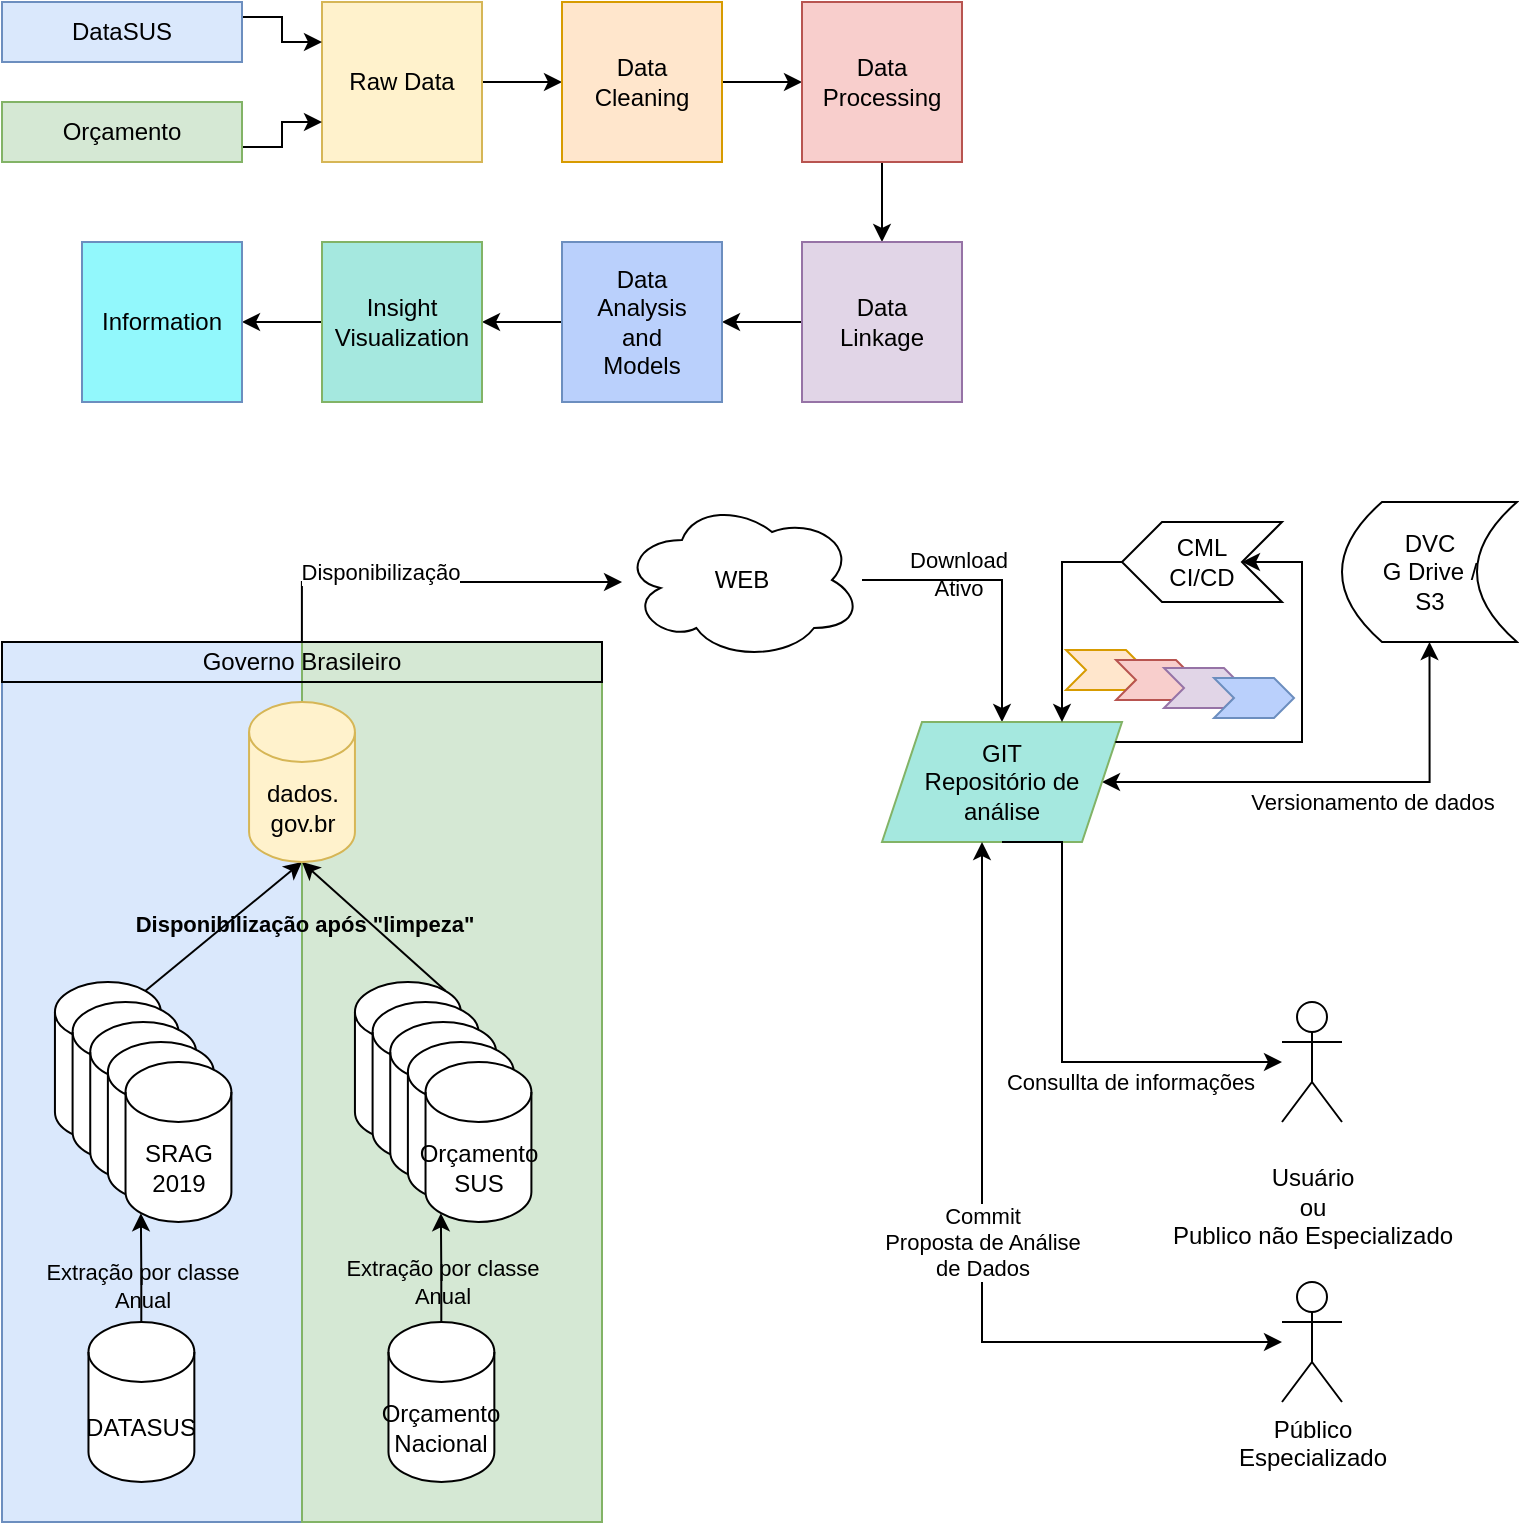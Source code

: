 <mxfile version="14.3.1" type="github">
  <diagram id="cR6eM57TjAWOwceu9IVB" name="Page-1">
    <mxGraphModel dx="965" dy="515" grid="1" gridSize="10" guides="1" tooltips="1" connect="1" arrows="1" fold="1" page="1" pageScale="1" pageWidth="827" pageHeight="1169" math="0" shadow="0">
      <root>
        <mxCell id="0" />
        <mxCell id="1" parent="0" />
        <mxCell id="pJNdu7DWpGGxyWSst-UV-15" style="edgeStyle=orthogonalEdgeStyle;rounded=0;orthogonalLoop=1;jettySize=auto;html=1;exitX=1;exitY=0.5;exitDx=0;exitDy=0;entryX=0;entryY=0.5;entryDx=0;entryDy=0;" parent="1" source="pJNdu7DWpGGxyWSst-UV-1" target="pJNdu7DWpGGxyWSst-UV-2" edge="1">
          <mxGeometry relative="1" as="geometry" />
        </mxCell>
        <mxCell id="pJNdu7DWpGGxyWSst-UV-1" value="Raw Data" style="whiteSpace=wrap;html=1;aspect=fixed;fillColor=#fff2cc;strokeColor=#d6b656;" parent="1" vertex="1">
          <mxGeometry x="200" y="40" width="80" height="80" as="geometry" />
        </mxCell>
        <mxCell id="pJNdu7DWpGGxyWSst-UV-16" style="edgeStyle=orthogonalEdgeStyle;rounded=0;orthogonalLoop=1;jettySize=auto;html=1;exitX=1;exitY=0.5;exitDx=0;exitDy=0;entryX=0;entryY=0.5;entryDx=0;entryDy=0;" parent="1" source="pJNdu7DWpGGxyWSst-UV-2" target="pJNdu7DWpGGxyWSst-UV-3" edge="1">
          <mxGeometry relative="1" as="geometry" />
        </mxCell>
        <mxCell id="pJNdu7DWpGGxyWSst-UV-2" value="Data&lt;br&gt;Cleaning" style="whiteSpace=wrap;html=1;aspect=fixed;fillColor=#ffe6cc;strokeColor=#d79b00;" parent="1" vertex="1">
          <mxGeometry x="320" y="40" width="80" height="80" as="geometry" />
        </mxCell>
        <mxCell id="pJNdu7DWpGGxyWSst-UV-17" style="edgeStyle=orthogonalEdgeStyle;rounded=0;orthogonalLoop=1;jettySize=auto;html=1;exitX=0.5;exitY=1;exitDx=0;exitDy=0;entryX=0.5;entryY=0;entryDx=0;entryDy=0;" parent="1" source="pJNdu7DWpGGxyWSst-UV-3" target="pJNdu7DWpGGxyWSst-UV-4" edge="1">
          <mxGeometry relative="1" as="geometry" />
        </mxCell>
        <mxCell id="pJNdu7DWpGGxyWSst-UV-3" value="Data&lt;br&gt;Processing" style="whiteSpace=wrap;html=1;aspect=fixed;fillColor=#f8cecc;strokeColor=#b85450;" parent="1" vertex="1">
          <mxGeometry x="440" y="40" width="80" height="80" as="geometry" />
        </mxCell>
        <mxCell id="pJNdu7DWpGGxyWSst-UV-18" style="edgeStyle=orthogonalEdgeStyle;rounded=0;orthogonalLoop=1;jettySize=auto;html=1;exitX=0;exitY=0.5;exitDx=0;exitDy=0;entryX=1;entryY=0.5;entryDx=0;entryDy=0;" parent="1" source="pJNdu7DWpGGxyWSst-UV-4" target="pJNdu7DWpGGxyWSst-UV-5" edge="1">
          <mxGeometry relative="1" as="geometry" />
        </mxCell>
        <mxCell id="pJNdu7DWpGGxyWSst-UV-4" value="Data&lt;br&gt;Linkage" style="whiteSpace=wrap;html=1;aspect=fixed;fillColor=#e1d5e7;strokeColor=#9673a6;" parent="1" vertex="1">
          <mxGeometry x="440" y="160" width="80" height="80" as="geometry" />
        </mxCell>
        <mxCell id="pJNdu7DWpGGxyWSst-UV-19" style="edgeStyle=orthogonalEdgeStyle;rounded=0;orthogonalLoop=1;jettySize=auto;html=1;exitX=0;exitY=0.5;exitDx=0;exitDy=0;entryX=1;entryY=0.5;entryDx=0;entryDy=0;" parent="1" source="pJNdu7DWpGGxyWSst-UV-5" target="pJNdu7DWpGGxyWSst-UV-6" edge="1">
          <mxGeometry relative="1" as="geometry" />
        </mxCell>
        <mxCell id="pJNdu7DWpGGxyWSst-UV-5" value="Data&lt;br&gt;Analysis&lt;br&gt;and&lt;br&gt;Models" style="whiteSpace=wrap;html=1;aspect=fixed;strokeColor=#6c8ebf;fillColor=#BAD0FC;" parent="1" vertex="1">
          <mxGeometry x="320" y="160" width="80" height="80" as="geometry" />
        </mxCell>
        <mxCell id="pJNdu7DWpGGxyWSst-UV-20" style="edgeStyle=orthogonalEdgeStyle;rounded=0;orthogonalLoop=1;jettySize=auto;html=1;exitX=0;exitY=0.5;exitDx=0;exitDy=0;entryX=1;entryY=0.5;entryDx=0;entryDy=0;" parent="1" source="pJNdu7DWpGGxyWSst-UV-6" target="pJNdu7DWpGGxyWSst-UV-7" edge="1">
          <mxGeometry relative="1" as="geometry" />
        </mxCell>
        <mxCell id="pJNdu7DWpGGxyWSst-UV-6" value="Insight&lt;br&gt;Visualization" style="whiteSpace=wrap;html=1;aspect=fixed;strokeColor=#82b366;fillColor=#A5E8DF;" parent="1" vertex="1">
          <mxGeometry x="200" y="160" width="80" height="80" as="geometry" />
        </mxCell>
        <mxCell id="pJNdu7DWpGGxyWSst-UV-7" value="Information" style="whiteSpace=wrap;html=1;aspect=fixed;strokeColor=#6c8ebf;fillColor=#92F8FC;" parent="1" vertex="1">
          <mxGeometry x="80" y="160" width="80" height="80" as="geometry" />
        </mxCell>
        <mxCell id="pJNdu7DWpGGxyWSst-UV-11" style="edgeStyle=orthogonalEdgeStyle;rounded=0;orthogonalLoop=1;jettySize=auto;html=1;exitX=1;exitY=0.25;exitDx=0;exitDy=0;entryX=0;entryY=0.25;entryDx=0;entryDy=0;" parent="1" source="pJNdu7DWpGGxyWSst-UV-8" target="pJNdu7DWpGGxyWSst-UV-1" edge="1">
          <mxGeometry relative="1" as="geometry" />
        </mxCell>
        <mxCell id="pJNdu7DWpGGxyWSst-UV-8" value="DataSUS" style="rounded=0;whiteSpace=wrap;html=1;fillColor=#dae8fc;strokeColor=#6c8ebf;" parent="1" vertex="1">
          <mxGeometry x="40" y="40" width="120" height="30" as="geometry" />
        </mxCell>
        <mxCell id="pJNdu7DWpGGxyWSst-UV-14" style="edgeStyle=orthogonalEdgeStyle;rounded=0;orthogonalLoop=1;jettySize=auto;html=1;exitX=1;exitY=0.75;exitDx=0;exitDy=0;entryX=0;entryY=0.75;entryDx=0;entryDy=0;" parent="1" source="pJNdu7DWpGGxyWSst-UV-9" target="pJNdu7DWpGGxyWSst-UV-1" edge="1">
          <mxGeometry relative="1" as="geometry" />
        </mxCell>
        <mxCell id="pJNdu7DWpGGxyWSst-UV-9" value="Orçamento" style="rounded=0;whiteSpace=wrap;html=1;fillColor=#d5e8d4;strokeColor=#82b366;" parent="1" vertex="1">
          <mxGeometry x="40" y="90" width="120" height="30" as="geometry" />
        </mxCell>
        <mxCell id="KzeTMVzZflad72ISr7Ri-3" value="" style="edgeStyle=orthogonalEdgeStyle;rounded=0;orthogonalLoop=1;jettySize=auto;html=1;" edge="1" parent="1" source="KzeTMVzZflad72ISr7Ri-1" target="KzeTMVzZflad72ISr7Ri-2">
          <mxGeometry relative="1" as="geometry">
            <Array as="points">
              <mxPoint x="190" y="330" />
            </Array>
          </mxGeometry>
        </mxCell>
        <mxCell id="KzeTMVzZflad72ISr7Ri-45" value="Disponibilização" style="edgeLabel;html=1;align=center;verticalAlign=middle;resizable=0;points=[];" vertex="1" connectable="0" parent="KzeTMVzZflad72ISr7Ri-3">
          <mxGeometry x="-0.105" y="5" relative="1" as="geometry">
            <mxPoint as="offset" />
          </mxGeometry>
        </mxCell>
        <mxCell id="KzeTMVzZflad72ISr7Ri-26" style="edgeStyle=orthogonalEdgeStyle;rounded=0;orthogonalLoop=1;jettySize=auto;html=1;" edge="1" parent="1" source="KzeTMVzZflad72ISr7Ri-2" target="KzeTMVzZflad72ISr7Ri-25">
          <mxGeometry relative="1" as="geometry" />
        </mxCell>
        <mxCell id="KzeTMVzZflad72ISr7Ri-29" value="Download&lt;br&gt;Ativo" style="edgeLabel;html=1;align=center;verticalAlign=middle;resizable=0;points=[];labelBackgroundColor=none;" vertex="1" connectable="0" parent="KzeTMVzZflad72ISr7Ri-26">
          <mxGeometry x="-0.325" y="3" relative="1" as="geometry">
            <mxPoint as="offset" />
          </mxGeometry>
        </mxCell>
        <mxCell id="KzeTMVzZflad72ISr7Ri-2" value="WEB" style="ellipse;shape=cloud;whiteSpace=wrap;html=1;" vertex="1" parent="1">
          <mxGeometry x="350" y="289" width="120" height="80" as="geometry" />
        </mxCell>
        <mxCell id="KzeTMVzZflad72ISr7Ri-24" value="DVC&lt;br&gt;G Drive /&lt;br&gt;S3" style="shape=dataStorage;whiteSpace=wrap;html=1;fixedSize=1;strokeColor=#000000;fillColor=none;" vertex="1" parent="1">
          <mxGeometry x="710" y="290" width="87.5" height="70" as="geometry" />
        </mxCell>
        <mxCell id="KzeTMVzZflad72ISr7Ri-27" style="edgeStyle=orthogonalEdgeStyle;rounded=0;orthogonalLoop=1;jettySize=auto;html=1;entryX=0.5;entryY=1;entryDx=0;entryDy=0;startArrow=classic;startFill=1;" edge="1" parent="1" source="KzeTMVzZflad72ISr7Ri-25" target="KzeTMVzZflad72ISr7Ri-24">
          <mxGeometry relative="1" as="geometry" />
        </mxCell>
        <mxCell id="KzeTMVzZflad72ISr7Ri-28" value="Versionamento de dados" style="edgeLabel;html=1;align=center;verticalAlign=middle;resizable=0;points=[];" vertex="1" connectable="0" parent="KzeTMVzZflad72ISr7Ri-27">
          <mxGeometry x="-0.043" y="3" relative="1" as="geometry">
            <mxPoint x="23" y="13" as="offset" />
          </mxGeometry>
        </mxCell>
        <mxCell id="KzeTMVzZflad72ISr7Ri-25" value="GIT&lt;br&gt;Repositório de análise" style="shape=parallelogram;perimeter=parallelogramPerimeter;whiteSpace=wrap;html=1;fixedSize=1;strokeColor=#82B366;fillColor=#A5E8DF;" vertex="1" parent="1">
          <mxGeometry x="480" y="400" width="120" height="60" as="geometry" />
        </mxCell>
        <mxCell id="KzeTMVzZflad72ISr7Ri-32" value="Consullta de informações" style="edgeStyle=orthogonalEdgeStyle;rounded=0;orthogonalLoop=1;jettySize=auto;html=1;entryX=0.5;entryY=1;entryDx=0;entryDy=0;startArrow=classic;startFill=1;endArrow=none;endFill=0;" edge="1" parent="1" source="KzeTMVzZflad72ISr7Ri-30" target="KzeTMVzZflad72ISr7Ri-25">
          <mxGeometry x="-0.391" y="10" relative="1" as="geometry">
            <Array as="points">
              <mxPoint x="570" y="570" />
              <mxPoint x="570" y="460" />
            </Array>
            <mxPoint as="offset" />
          </mxGeometry>
        </mxCell>
        <mxCell id="KzeTMVzZflad72ISr7Ri-30" value="&lt;br&gt;Usuário&lt;br&gt;ou&lt;br&gt;Publico não Especializado" style="shape=umlActor;verticalLabelPosition=bottom;verticalAlign=top;html=1;outlineConnect=0;strokeColor=#000000;fillColor=none;" vertex="1" parent="1">
          <mxGeometry x="680" y="540" width="30" height="60" as="geometry" />
        </mxCell>
        <mxCell id="KzeTMVzZflad72ISr7Ri-35" value="Commit&lt;br&gt;Proposta de Análise&lt;br&gt;de Dados" style="edgeStyle=orthogonalEdgeStyle;rounded=0;orthogonalLoop=1;jettySize=auto;html=1;startArrow=classic;startFill=1;" edge="1" parent="1" source="KzeTMVzZflad72ISr7Ri-31" target="KzeTMVzZflad72ISr7Ri-25">
          <mxGeometry relative="1" as="geometry">
            <Array as="points">
              <mxPoint x="530" y="710" />
            </Array>
          </mxGeometry>
        </mxCell>
        <mxCell id="KzeTMVzZflad72ISr7Ri-31" value="Público&lt;br&gt;Especializado" style="shape=umlActor;verticalLabelPosition=bottom;verticalAlign=top;html=1;outlineConnect=0;strokeColor=#000000;fillColor=none;" vertex="1" parent="1">
          <mxGeometry x="680" y="680" width="30" height="60" as="geometry" />
        </mxCell>
        <mxCell id="KzeTMVzZflad72ISr7Ri-37" style="edgeStyle=orthogonalEdgeStyle;rounded=0;orthogonalLoop=1;jettySize=auto;html=1;entryX=0.75;entryY=0;entryDx=0;entryDy=0;startArrow=none;startFill=0;" edge="1" parent="1" source="KzeTMVzZflad72ISr7Ri-38" target="KzeTMVzZflad72ISr7Ri-25">
          <mxGeometry relative="1" as="geometry">
            <Array as="points">
              <mxPoint x="570" y="320" />
            </Array>
          </mxGeometry>
        </mxCell>
        <mxCell id="KzeTMVzZflad72ISr7Ri-38" value="CML&lt;br&gt;CI/CD" style="shape=step;perimeter=stepPerimeter;whiteSpace=wrap;html=1;fixedSize=1;strokeColor=#000000;fillColor=none;flipH=1;" vertex="1" parent="1">
          <mxGeometry x="600" y="300" width="80" height="40" as="geometry" />
        </mxCell>
        <mxCell id="KzeTMVzZflad72ISr7Ri-39" style="edgeStyle=orthogonalEdgeStyle;rounded=0;orthogonalLoop=1;jettySize=auto;html=1;startArrow=none;startFill=0;entryX=1;entryY=0.5;entryDx=0;entryDy=0;" edge="1" parent="1" source="KzeTMVzZflad72ISr7Ri-25" target="KzeTMVzZflad72ISr7Ri-38">
          <mxGeometry relative="1" as="geometry">
            <mxPoint x="596.667" y="410" as="sourcePoint" />
            <mxPoint x="680" y="320" as="targetPoint" />
            <Array as="points">
              <mxPoint x="690" y="410" />
              <mxPoint x="690" y="320" />
            </Array>
          </mxGeometry>
        </mxCell>
        <mxCell id="KzeTMVzZflad72ISr7Ri-40" value="" style="shape=step;perimeter=stepPerimeter;whiteSpace=wrap;html=1;fixedSize=1;strokeColor=#d79b00;fillColor=#ffe6cc;size=10;" vertex="1" parent="1">
          <mxGeometry x="572" y="364" width="40" height="20" as="geometry" />
        </mxCell>
        <mxCell id="KzeTMVzZflad72ISr7Ri-42" value="" style="shape=step;perimeter=stepPerimeter;whiteSpace=wrap;html=1;fixedSize=1;strokeColor=#b85450;fillColor=#f8cecc;size=10;" vertex="1" parent="1">
          <mxGeometry x="597" y="369" width="40" height="20" as="geometry" />
        </mxCell>
        <mxCell id="KzeTMVzZflad72ISr7Ri-43" value="" style="shape=step;perimeter=stepPerimeter;whiteSpace=wrap;html=1;fixedSize=1;strokeColor=#9673a6;fillColor=#e1d5e7;size=10;" vertex="1" parent="1">
          <mxGeometry x="621" y="373" width="40" height="20" as="geometry" />
        </mxCell>
        <mxCell id="KzeTMVzZflad72ISr7Ri-44" value="" style="shape=step;perimeter=stepPerimeter;whiteSpace=wrap;html=1;fixedSize=1;size=10;strokeColor=#6C8EBF;fillColor=#BAD0FC;" vertex="1" parent="1">
          <mxGeometry x="646" y="378" width="40" height="20" as="geometry" />
        </mxCell>
        <mxCell id="KzeTMVzZflad72ISr7Ri-75" value="" style="group" vertex="1" connectable="0" parent="1">
          <mxGeometry x="40" y="360" width="300" height="440" as="geometry" />
        </mxCell>
        <mxCell id="KzeTMVzZflad72ISr7Ri-22" value="" style="rounded=0;whiteSpace=wrap;html=1;fillColor=#dae8fc;strokeColor=#6c8ebf;" vertex="1" parent="KzeTMVzZflad72ISr7Ri-75">
          <mxGeometry width="150" height="440" as="geometry" />
        </mxCell>
        <mxCell id="KzeTMVzZflad72ISr7Ri-6" value="DATASUS" style="shape=cylinder3;whiteSpace=wrap;html=1;boundedLbl=1;backgroundOutline=1;size=15;" vertex="1" parent="KzeTMVzZflad72ISr7Ri-75">
          <mxGeometry x="43.235" y="340" width="52.941" height="80" as="geometry" />
        </mxCell>
        <mxCell id="KzeTMVzZflad72ISr7Ri-15" value="" style="group" vertex="1" connectable="0" parent="KzeTMVzZflad72ISr7Ri-75">
          <mxGeometry x="26.471" y="170" width="88.235" height="120" as="geometry" />
        </mxCell>
        <mxCell id="KzeTMVzZflad72ISr7Ri-4" value="SARG" style="shape=cylinder3;whiteSpace=wrap;html=1;boundedLbl=1;backgroundOutline=1;size=15;" vertex="1" parent="KzeTMVzZflad72ISr7Ri-15">
          <mxGeometry width="52.941" height="80" as="geometry" />
        </mxCell>
        <mxCell id="KzeTMVzZflad72ISr7Ri-8" value="SARG" style="shape=cylinder3;whiteSpace=wrap;html=1;boundedLbl=1;backgroundOutline=1;size=15;" vertex="1" parent="KzeTMVzZflad72ISr7Ri-15">
          <mxGeometry x="8.824" y="10" width="52.941" height="80" as="geometry" />
        </mxCell>
        <mxCell id="KzeTMVzZflad72ISr7Ri-9" value="SARG" style="shape=cylinder3;whiteSpace=wrap;html=1;boundedLbl=1;backgroundOutline=1;size=15;" vertex="1" parent="KzeTMVzZflad72ISr7Ri-15">
          <mxGeometry x="17.647" y="20" width="52.941" height="80" as="geometry" />
        </mxCell>
        <mxCell id="KzeTMVzZflad72ISr7Ri-10" value="SARG" style="shape=cylinder3;whiteSpace=wrap;html=1;boundedLbl=1;backgroundOutline=1;size=15;" vertex="1" parent="KzeTMVzZflad72ISr7Ri-15">
          <mxGeometry x="26.471" y="30" width="52.941" height="80" as="geometry" />
        </mxCell>
        <mxCell id="KzeTMVzZflad72ISr7Ri-11" value="SRAG&lt;br&gt;2019" style="shape=cylinder3;whiteSpace=wrap;html=1;boundedLbl=1;backgroundOutline=1;size=15;" vertex="1" parent="KzeTMVzZflad72ISr7Ri-15">
          <mxGeometry x="35.294" y="40" width="52.941" height="80" as="geometry" />
        </mxCell>
        <mxCell id="KzeTMVzZflad72ISr7Ri-19" style="edgeStyle=orthogonalEdgeStyle;rounded=0;orthogonalLoop=1;jettySize=auto;html=1;entryX=0.145;entryY=1;entryDx=0;entryDy=-4.35;entryPerimeter=0;" edge="1" parent="KzeTMVzZflad72ISr7Ri-75" source="KzeTMVzZflad72ISr7Ri-6" target="KzeTMVzZflad72ISr7Ri-11">
          <mxGeometry relative="1" as="geometry" />
        </mxCell>
        <mxCell id="KzeTMVzZflad72ISr7Ri-20" value="Extração por classe&lt;br&gt;Anual" style="edgeLabel;html=1;align=center;verticalAlign=middle;resizable=0;points=[];labelBackgroundColor=none;" vertex="1" connectable="0" parent="KzeTMVzZflad72ISr7Ri-19">
          <mxGeometry x="0.102" relative="1" as="geometry">
            <mxPoint x="0.3" y="11.53" as="offset" />
          </mxGeometry>
        </mxCell>
        <mxCell id="KzeTMVzZflad72ISr7Ri-17" value="" style="endArrow=classic;html=1;entryX=0.5;entryY=1;entryDx=0;entryDy=0;entryPerimeter=0;exitX=0.855;exitY=0;exitDx=0;exitDy=4.35;exitPerimeter=0;" edge="1" parent="KzeTMVzZflad72ISr7Ri-75" source="KzeTMVzZflad72ISr7Ri-4" target="KzeTMVzZflad72ISr7Ri-1">
          <mxGeometry width="50" height="50" relative="1" as="geometry">
            <mxPoint x="132.353" y="150" as="sourcePoint" />
            <mxPoint x="114.706" y="120" as="targetPoint" />
          </mxGeometry>
        </mxCell>
        <mxCell id="KzeTMVzZflad72ISr7Ri-74" value="" style="group;fillColor=#d5e8d4;strokeColor=#82b366;" vertex="1" connectable="0" parent="KzeTMVzZflad72ISr7Ri-75">
          <mxGeometry x="150" width="150" height="440" as="geometry" />
        </mxCell>
        <mxCell id="KzeTMVzZflad72ISr7Ri-60" value="" style="rounded=0;whiteSpace=wrap;html=1;fillColor=#d5e8d4;strokeColor=#82b366;" vertex="1" parent="KzeTMVzZflad72ISr7Ri-74">
          <mxGeometry width="150" height="440" as="geometry" />
        </mxCell>
        <mxCell id="KzeTMVzZflad72ISr7Ri-64" value="Orçamento&lt;br&gt;Nacional" style="shape=cylinder3;whiteSpace=wrap;html=1;boundedLbl=1;backgroundOutline=1;size=15;" vertex="1" parent="KzeTMVzZflad72ISr7Ri-74">
          <mxGeometry x="43.235" y="340" width="52.941" height="80" as="geometry" />
        </mxCell>
        <mxCell id="KzeTMVzZflad72ISr7Ri-65" value="" style="group" vertex="1" connectable="0" parent="KzeTMVzZflad72ISr7Ri-74">
          <mxGeometry x="26.471" y="170" width="88.235" height="120" as="geometry" />
        </mxCell>
        <mxCell id="KzeTMVzZflad72ISr7Ri-66" value="SARG" style="shape=cylinder3;whiteSpace=wrap;html=1;boundedLbl=1;backgroundOutline=1;size=15;" vertex="1" parent="KzeTMVzZflad72ISr7Ri-65">
          <mxGeometry width="52.941" height="80" as="geometry" />
        </mxCell>
        <mxCell id="KzeTMVzZflad72ISr7Ri-67" value="SARG" style="shape=cylinder3;whiteSpace=wrap;html=1;boundedLbl=1;backgroundOutline=1;size=15;" vertex="1" parent="KzeTMVzZflad72ISr7Ri-65">
          <mxGeometry x="8.824" y="10" width="52.941" height="80" as="geometry" />
        </mxCell>
        <mxCell id="KzeTMVzZflad72ISr7Ri-68" value="SARG" style="shape=cylinder3;whiteSpace=wrap;html=1;boundedLbl=1;backgroundOutline=1;size=15;" vertex="1" parent="KzeTMVzZflad72ISr7Ri-65">
          <mxGeometry x="17.647" y="20" width="52.941" height="80" as="geometry" />
        </mxCell>
        <mxCell id="KzeTMVzZflad72ISr7Ri-69" value="SARG" style="shape=cylinder3;whiteSpace=wrap;html=1;boundedLbl=1;backgroundOutline=1;size=15;" vertex="1" parent="KzeTMVzZflad72ISr7Ri-65">
          <mxGeometry x="26.471" y="30" width="52.941" height="80" as="geometry" />
        </mxCell>
        <mxCell id="KzeTMVzZflad72ISr7Ri-70" value="Orçamento&lt;br&gt;SUS" style="shape=cylinder3;whiteSpace=wrap;html=1;boundedLbl=1;backgroundOutline=1;size=15;" vertex="1" parent="KzeTMVzZflad72ISr7Ri-65">
          <mxGeometry x="35.294" y="40" width="52.941" height="80" as="geometry" />
        </mxCell>
        <mxCell id="KzeTMVzZflad72ISr7Ri-62" style="edgeStyle=orthogonalEdgeStyle;rounded=0;orthogonalLoop=1;jettySize=auto;html=1;entryX=0.145;entryY=1;entryDx=0;entryDy=-4.35;entryPerimeter=0;" edge="1" parent="KzeTMVzZflad72ISr7Ri-74" source="KzeTMVzZflad72ISr7Ri-64" target="KzeTMVzZflad72ISr7Ri-70">
          <mxGeometry relative="1" as="geometry" />
        </mxCell>
        <mxCell id="KzeTMVzZflad72ISr7Ri-63" value="Extração por classe&lt;br&gt;Anual" style="edgeLabel;html=1;align=center;verticalAlign=middle;resizable=0;points=[];labelBackgroundColor=none;" vertex="1" connectable="0" parent="KzeTMVzZflad72ISr7Ri-62">
          <mxGeometry x="0.102" relative="1" as="geometry">
            <mxPoint x="0.33" y="9.67" as="offset" />
          </mxGeometry>
        </mxCell>
        <mxCell id="KzeTMVzZflad72ISr7Ri-71" value="" style="endArrow=classic;html=1;entryX=0.5;entryY=1;entryDx=0;entryDy=0;entryPerimeter=0;exitX=0.855;exitY=0;exitDx=0;exitDy=4.35;exitPerimeter=0;" edge="1" parent="KzeTMVzZflad72ISr7Ri-74" source="KzeTMVzZflad72ISr7Ri-66" target="KzeTMVzZflad72ISr7Ri-1">
          <mxGeometry width="50" height="50" relative="1" as="geometry">
            <mxPoint x="132.353" y="150" as="sourcePoint" />
            <mxPoint x="70.588" y="110" as="targetPoint" />
          </mxGeometry>
        </mxCell>
        <mxCell id="KzeTMVzZflad72ISr7Ri-76" value="&lt;span style=&quot;&quot;&gt;Disponibilização após &quot;limpeza&quot;&lt;/span&gt;" style="edgeLabel;html=1;align=center;verticalAlign=middle;resizable=0;points=[];labelBackgroundColor=none;fontStyle=1" vertex="1" connectable="0" parent="KzeTMVzZflad72ISr7Ri-71">
          <mxGeometry x="0.084" y="2" relative="1" as="geometry">
            <mxPoint x="-31.32" y="-0.78" as="offset" />
          </mxGeometry>
        </mxCell>
        <mxCell id="KzeTMVzZflad72ISr7Ri-1" value="dados.&lt;br&gt;gov.br" style="shape=cylinder3;whiteSpace=wrap;html=1;boundedLbl=1;backgroundOutline=1;size=15;fillColor=#fff2cc;strokeColor=#d6b656;" vertex="1" parent="KzeTMVzZflad72ISr7Ri-74">
          <mxGeometry x="-26.471" y="30" width="52.941" height="80" as="geometry" />
        </mxCell>
        <mxCell id="KzeTMVzZflad72ISr7Ri-23" value="Governo Brasileiro" style="text;html=1;fillColor=none;align=center;verticalAlign=middle;whiteSpace=wrap;rounded=0;strokeColor=#000000;" vertex="1" parent="KzeTMVzZflad72ISr7Ri-75">
          <mxGeometry width="300" height="20" as="geometry" />
        </mxCell>
      </root>
    </mxGraphModel>
  </diagram>
</mxfile>

